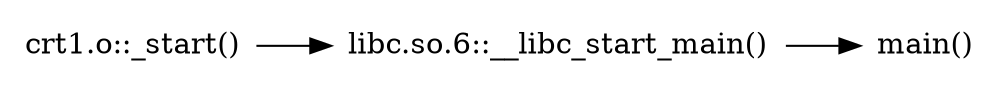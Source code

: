 digraph G {
    rankdir=LR;

    node [shape=plaintext];

    crt1 [label="crt1.o::_start()"];
    libc [label="libc.so.6::__libc_start_main()"];
    obj  [label="main()"];

    crt1 -> libc -> obj;
}
